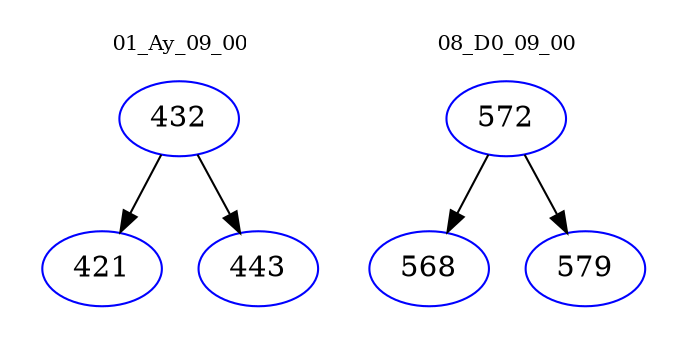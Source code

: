 digraph{
subgraph cluster_0 {
color = white
label = "01_Ay_09_00";
fontsize=10;
T0_432 [label="432", color="blue"]
T0_432 -> T0_421 [color="black"]
T0_421 [label="421", color="blue"]
T0_432 -> T0_443 [color="black"]
T0_443 [label="443", color="blue"]
}
subgraph cluster_1 {
color = white
label = "08_D0_09_00";
fontsize=10;
T1_572 [label="572", color="blue"]
T1_572 -> T1_568 [color="black"]
T1_568 [label="568", color="blue"]
T1_572 -> T1_579 [color="black"]
T1_579 [label="579", color="blue"]
}
}
